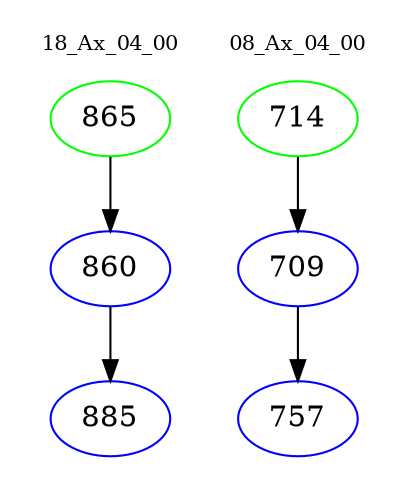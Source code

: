 digraph{
subgraph cluster_0 {
color = white
label = "18_Ax_04_00";
fontsize=10;
T0_865 [label="865", color="green"]
T0_865 -> T0_860 [color="black"]
T0_860 [label="860", color="blue"]
T0_860 -> T0_885 [color="black"]
T0_885 [label="885", color="blue"]
}
subgraph cluster_1 {
color = white
label = "08_Ax_04_00";
fontsize=10;
T1_714 [label="714", color="green"]
T1_714 -> T1_709 [color="black"]
T1_709 [label="709", color="blue"]
T1_709 -> T1_757 [color="black"]
T1_757 [label="757", color="blue"]
}
}

